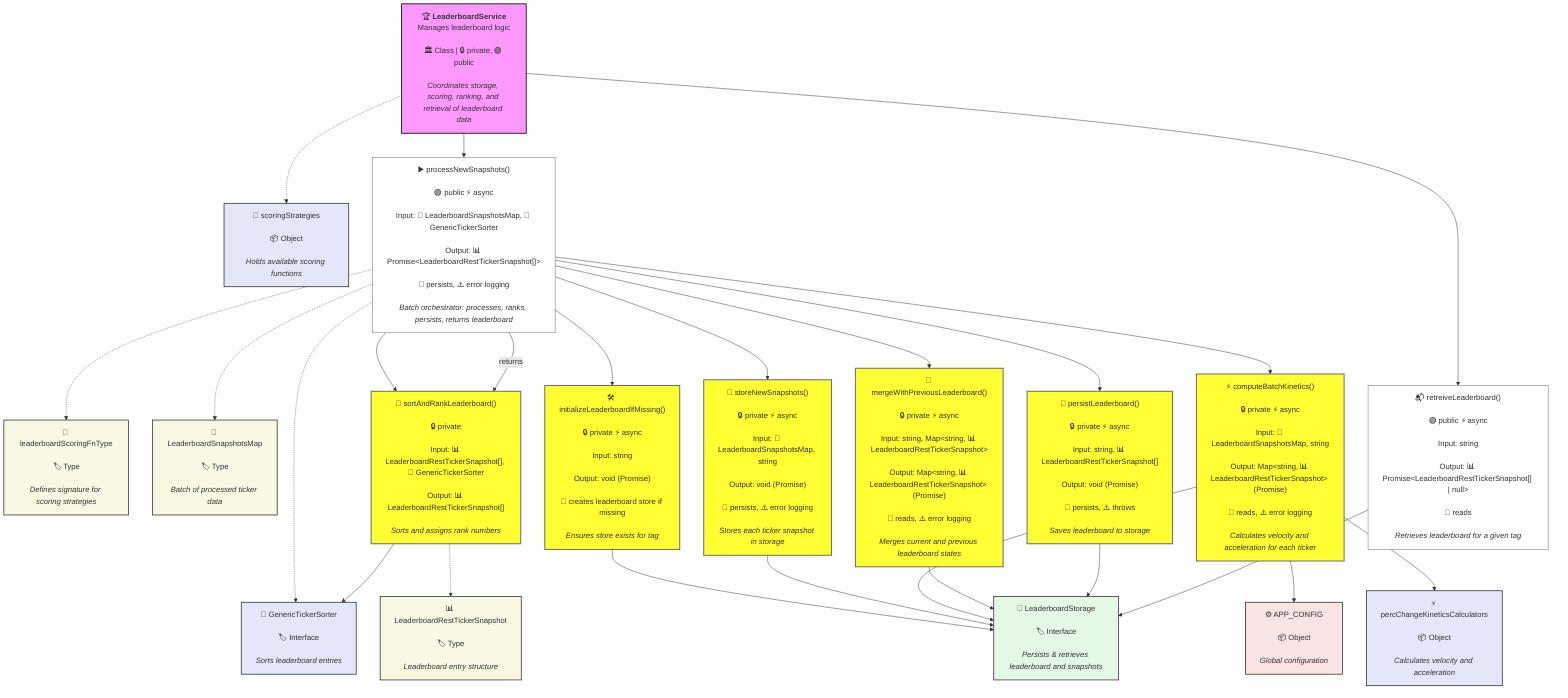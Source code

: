 %% LeaderboardService Dependency Flow Graph
%% **Generated by Mermaid**
graph TD
  %% Main service class
  LeaderboardService["🏆 <b>LeaderboardService</b><br/>Manages leaderboard logic
  <br/>🏛️ Class | 🔒 private, 🟢 public
  <br/><i>Coordinates storage, scoring, ranking, and retrieval of leaderboard data</i>
  "]:::service

  %% Dependencies (external modules/interfaces)
  LeaderboardStorage["💾 LeaderboardStorage
  <br/>🏷️ Interface
  <br/><i>Persists & retrieves leaderboard and snapshots</i>
  "]:::storage

  scoringFn["🧮 leaderboardScoringFnType
  <br/>🏷️ Type
  <br/><i>Defines signature for scoring strategies</i>
  "]:::type

  scoringStrategies["🧰 scoringStrategies
  <br/>📦 Object
  <br/><i>Holds available scoring functions</i>
  "]:::util

  sorter["🔢 GenericTickerSorter
  <br/>🏷️ Interface
  <br/><i>Sorts leaderboard entries</i>
  "]:::sorter

  kinetics["⚡ percChangeKineticsCalculators
  <br/>📦 Object
  <br/><i>Calculates velocity and acceleration</i>
  "]:::util

  config["⚙️ APP_CONFIG
  <br/>📦 Object
  <br/><i>Global configuration</i>
  "]:::config

  LeaderboardSnapshotsMap["📄 LeaderboardSnapshotsMap
  <br/>🏷️ Type
  <br/><i>Batch of processed ticker data</i>
  "]:::type

  LeaderboardRestTickerSnapshot["📊 LeaderboardRestTickerSnapshot
  <br/>🏷️ Type
  <br/><i>Leaderboard entry structure</i>
  "]:::type

  %% Entrypoint
  processNewSnapshots["▶️ processNewSnapshots()
  <br/>🟢 public ⚡ async
  <br/>Input: 📄 LeaderboardSnapshotsMap, 🔢 GenericTickerSorter
  <br/>Output: 📊 Promise&lt;LeaderboardRestTickerSnapshot[]&gt;
  <br/>💾 persists, ⚠️ error logging
  <br/><i>Batch orchestrator: processes, ranks, persists, returns leaderboard</i>
  "]:::method

  %% Key internal/private methods (bright yellow)
  initializeLeaderboardIfMissing["🛠️ initializeLeaderboardIfMissing()
  <br/>🔒 private ⚡ async
  <br/>Input: string
  <br/>Output: void (Promise)
  <br/>💾 creates leaderboard store if missing
  <br/><i>Ensures store exists for tag</i>
  "]:::privatemethod

  storeNewSnapshots["💾 storeNewSnapshots()
  <br/>🔒 private ⚡ async
  <br/>Input: 📄 LeaderboardSnapshotsMap, string
  <br/>Output: void (Promise)
  <br/>💾 persists, ⚠️ error logging
  <br/><i>Stores each ticker snapshot in storage</i>
  "]:::privatemethod

  computeBatchKinetics["⚡ computeBatchKinetics()
  <br/>🔒 private ⚡ async
  <br/>Input: 📄 LeaderboardSnapshotsMap, string
  <br/>Output: Map&lt;string, 📊 LeaderboardRestTickerSnapshot&gt; (Promise)
  <br/>💾 reads, ⚠️ error logging
  <br/><i>Calculates velocity and acceleration for each ticker</i>
  "]:::privatemethod

  mergeWithPreviousLeaderboard["🔗 mergeWithPreviousLeaderboard()
  <br/>🔒 private ⚡ async
  <br/>Input: string, Map&lt;string, 📊 LeaderboardRestTickerSnapshot&gt;
  <br/>Output: Map&lt;string, 📊 LeaderboardRestTickerSnapshot&gt; (Promise)
  <br/>💾 reads, ⚠️ error logging
  <br/><i>Merges current and previous leaderboard states</i>
  "]:::privatemethod

  sortAndRankLeaderboard["🔢 sortAndRankLeaderboard()
  <br/>🔒 private
  <br/>Input: 📊 LeaderboardRestTickerSnapshot[], 🔢 GenericTickerSorter
  <br/>Output: 📊 LeaderboardRestTickerSnapshot[]
  <br/><i>Sorts and assigns rank numbers</i>
  "]:::privatemethod

  persistLeaderboard["💽 persistLeaderboard()
  <br/>🔒 private ⚡ async
  <br/>Input: string, 📊 LeaderboardRestTickerSnapshot[]
  <br/>Output: void (Promise)
  <br/>💾 persists, ⚠️ throws
  <br/><i>Saves leaderboard to storage</i>
  "]:::privatemethod

  retreiveLeaderboard["📬 retreiveLeaderboard()
  <br/>🟢 public ⚡ async
  <br/>Input: string
  <br/>Output: 📊 Promise&lt;LeaderboardRestTickerSnapshot[] | null&gt;
  <br/>💾 reads
  <br/><i>Retrieves leaderboard for a given tag</i>
  "]:::method

  %% Flow
  LeaderboardService --> processNewSnapshots
  processNewSnapshots --> initializeLeaderboardIfMissing
  processNewSnapshots --> storeNewSnapshots
  processNewSnapshots --> computeBatchKinetics
  processNewSnapshots --> mergeWithPreviousLeaderboard
  processNewSnapshots --> sortAndRankLeaderboard
  processNewSnapshots --> persistLeaderboard
  processNewSnapshots -->|returns| sortAndRankLeaderboard

  %% Scoring and sorting
  processNewSnapshots -.-> scoringFn
  processNewSnapshots -.-> sorter

  %% Storage interactions
  initializeLeaderboardIfMissing --> LeaderboardStorage
  storeNewSnapshots --> LeaderboardStorage
  computeBatchKinetics --> LeaderboardStorage
  mergeWithPreviousLeaderboard --> LeaderboardStorage
  persistLeaderboard --> LeaderboardStorage
  retreiveLeaderboard --> LeaderboardStorage

  %% Kinetics calculations
  computeBatchKinetics --> kinetics
  computeBatchKinetics --> config

  %% Sorting
  sortAndRankLeaderboard --> sorter

  %% Input/Output types
  processNewSnapshots -.-> LeaderboardSnapshotsMap
  sortAndRankLeaderboard -.-> LeaderboardRestTickerSnapshot

  %% API
  LeaderboardService --> retreiveLeaderboard

  %% Scoring strategies
  LeaderboardService -.-> scoringStrategies

  %% Styles
  classDef service fill:#f9f,stroke:#222,stroke-width:2px;
  classDef storage fill:#e3f9e5,stroke:#222,stroke-width:1.5px;
  classDef type fill:#f9f9e3,stroke:#222,stroke-width:1.5px;
  classDef util fill:#e3e7f9,stroke:#222,stroke-width:1.5px;
  classDef sorter fill:#e3e7f9,stroke:#222,stroke-width:1.5px;
  classDef config fill:#f9e3e3,stroke:#222,stroke-width:1.5px;
  classDef method fill:#fff,stroke:#666,stroke-width:1px;
  classDef privatemethod fill:#ffff33,stroke:#666,stroke-width:2px;